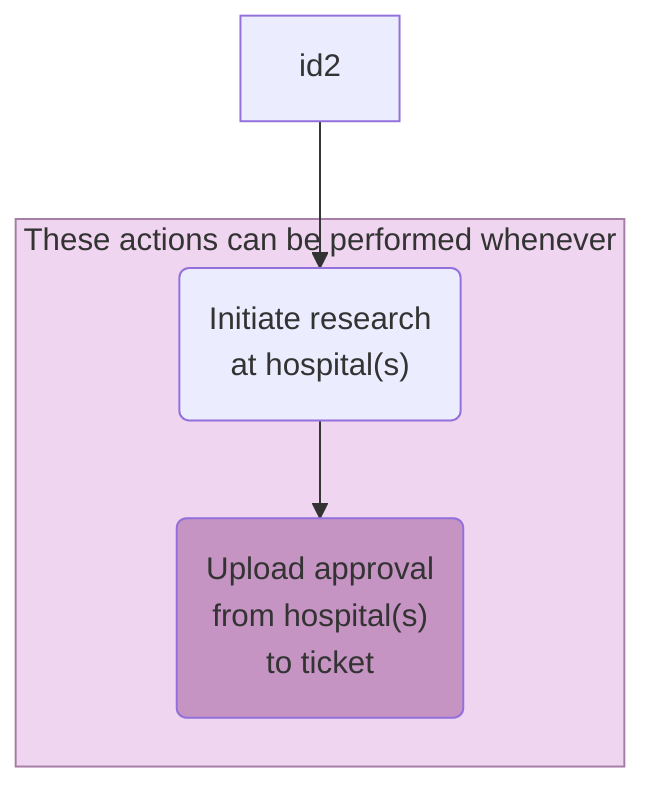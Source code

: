 flowchart TD
subgraph external [These actions can be performed whenever]
    idC1("Initiate research
    at hospital(s)") --> idC2("Upload approval
    from hospital(s)
    to ticket")
end

id2 --> idC1

style idC2 fill:#c594c3
style external fill:#efd5ef, stroke:#a57ca5
click idC1 "https://elan-dcc.github.io/researchers/researchhospital/" "Research at a hospital"
click idC2 "https://elanresearch.nl" "ELAN research" _blank
